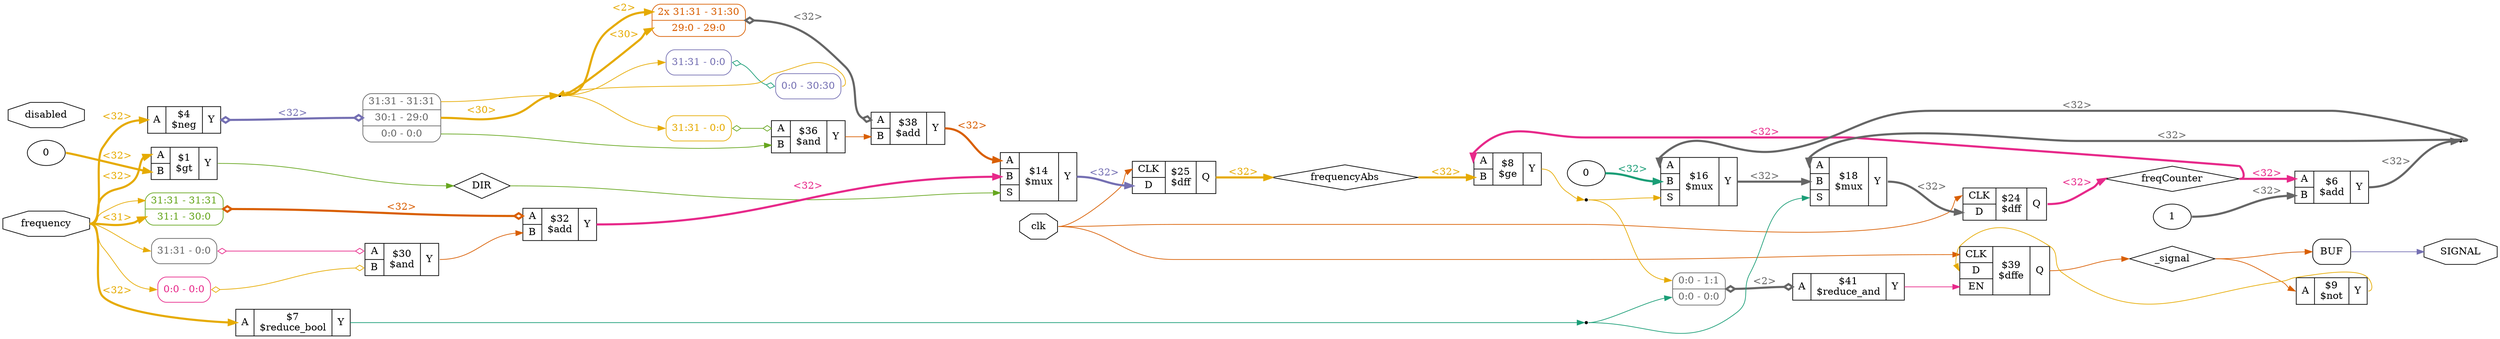 digraph "vout_frequency" {
rankdir="LR";
remincross=true;
n15 [ shape=diamond, label="DIR", color="black", fontcolor="black" ];
n16 [ shape=octagon, label="SIGNAL", color="black", fontcolor="black" ];
n17 [ shape=diamond, label="_signal", color="black", fontcolor="black" ];
n18 [ shape=octagon, label="clk", color="black", fontcolor="black" ];
n19 [ shape=octagon, label="disabled", color="black", fontcolor="black" ];
n20 [ shape=diamond, label="freqCounter", color="black", fontcolor="black" ];
n21 [ shape=octagon, label="frequency", color="black", fontcolor="black" ];
n22 [ shape=diamond, label="frequencyAbs", color="black", fontcolor="black" ];
v0 [ label="1" ];
c26 [ shape=record, label="{{<p23> A|<p24> B}|$6\n$add|{<p25> Y}}",  ];
c31 [ shape=record, label="{{<p27> CLK|<p28> D|<p29> EN}|$39\n$dffe|{<p30> Q}}",  ];
c32 [ shape=record, label="{{<p23> A}|$41\n$reduce_and|{<p25> Y}}",  ];
x1 [ shape=record, style=rounded, label="<s1> 0:0 - 1:1 |<s0> 0:0 - 0:0 ", colorscheme="dark28", color="8", fontcolor="8" ];
x1:e -> c32:p23:w [arrowhead=odiamond, arrowtail=odiamond, dir=both, colorscheme="dark28", color="8", fontcolor="8", style="setlinewidth(3)", label="<2>"];
c33 [ shape=record, label="{{<p23> A|<p24> B}|$30\n$and|{<p25> Y}}",  ];
x2 [ shape=record, style=rounded, label="<s0> 31:31 - 0:0 ", colorscheme="dark28", color="8", fontcolor="8" ];
x2:e -> c33:p23:w [arrowhead=odiamond, arrowtail=odiamond, dir=both, colorscheme="dark28", color="4", fontcolor="4", label=""];
x3 [ shape=record, style=rounded, label="<s0> 0:0 - 0:0 ", colorscheme="dark28", color="4", fontcolor="4" ];
x3:e -> c33:p24:w [arrowhead=odiamond, arrowtail=odiamond, dir=both, colorscheme="dark28", color="6", fontcolor="6", label=""];
c34 [ shape=record, label="{{<p23> A|<p24> B}|$36\n$and|{<p25> Y}}",  ];
x4 [ shape=record, style=rounded, label="<s0> 31:31 - 0:0 ", colorscheme="dark28", color="6", fontcolor="6" ];
x4:e -> c34:p23:w [arrowhead=odiamond, arrowtail=odiamond, dir=both, colorscheme="dark28", color="5", fontcolor="5", label=""];
c35 [ shape=record, label="{{<p23> A|<p24> B}|$32\n$add|{<p25> Y}}",  ];
x5 [ shape=record, style=rounded, label="<s1> 31:31 - 31:31 |<s0> 31:1 - 30:0 ", colorscheme="dark28", color="5", fontcolor="5" ];
x5:e -> c35:p23:w [arrowhead=odiamond, arrowtail=odiamond, dir=both, colorscheme="dark28", color="2", fontcolor="2", style="setlinewidth(3)", label="<32>"];
c36 [ shape=record, label="{{<p23> A|<p24> B}|$38\n$add|{<p25> Y}}",  ];
x6 [ shape=record, style=rounded, label="<s2> 2x 31:31 - 31:30 |<s0> 29:0 - 29:0 ", colorscheme="dark28", color="2", fontcolor="2" ];
x6:e -> c36:p23:w [arrowhead=odiamond, arrowtail=odiamond, dir=both, colorscheme="dark28", color="8", fontcolor="8", style="setlinewidth(3)", label="<32>"];
c37 [ shape=record, label="{{<p23> A|<p24> B}|$8\n$ge|{<p25> Y}}",  ];
v7 [ label="0" ];
c38 [ shape=record, label="{{<p23> A|<p24> B}|$1\n$gt|{<p25> Y}}",  ];
c39 [ shape=record, label="{{<p23> A}|$7\n$reduce_bool|{<p25> Y}}",  ];
c40 [ shape=record, label="{{<p23> A}|$4\n$neg|{<p25> Y}}",  ];
x8 [ shape=record, style=rounded, label="<s2> 31:31 - 31:31 |<s1> 30:1 - 29:0 |<s0> 0:0 - 0:0 ", colorscheme="dark28", color="8", fontcolor="8" ];
c40:p25:e -> x8:w [arrowhead=odiamond, arrowtail=odiamond, dir=both, colorscheme="dark28", color="3", fontcolor="3", style="setlinewidth(3)", label="<32>"];
c41 [ shape=record, label="{{<p23> A}|$9\n$not|{<p25> Y}}",  ];
c42 [ shape=record, label="{{<p27> CLK|<p28> D}|$24\n$dff|{<p30> Q}}",  ];
c43 [ shape=record, label="{{<p27> CLK|<p28> D}|$25\n$dff|{<p30> Q}}",  ];
c45 [ shape=record, label="{{<p23> A|<p24> B|<p44> S}|$14\n$mux|{<p25> Y}}",  ];
v9 [ label="0" ];
c46 [ shape=record, label="{{<p23> A|<p24> B|<p44> S}|$16\n$mux|{<p25> Y}}",  ];
c47 [ shape=record, label="{{<p23> A|<p24> B|<p44> S}|$18\n$mux|{<p25> Y}}",  ];
x10 [ shape=record, style=rounded, label="<s0> 31:31 - 0:0 ", colorscheme="dark28", color="3", fontcolor="3" ];
x11 [ shape=record, style=rounded, label="<s0> 0:0 - 30:30 ", colorscheme="dark28", color="3", fontcolor="3" ];
x10:e -> x11:w [arrowhead=odiamond, arrowtail=odiamond, dir=both, colorscheme="dark28", color="1", fontcolor="1", label=""];
x12 [shape=box, style=rounded, label="BUF", ];
c47:p25:e -> c42:p28:w [colorscheme="dark28", color="8", fontcolor="8", style="setlinewidth(3)", label="<32>"];
c36:p25:e -> c45:p23:w [colorscheme="dark28", color="2", fontcolor="2", style="setlinewidth(3)", label="<32>"];
n11 [ shape=point ];
c37:p25:e -> n11:w [colorscheme="dark28", color="6", fontcolor="6", label=""];
n11:e -> c46:p44:w [colorscheme="dark28", color="6", fontcolor="6", label=""];
n11:e -> x1:s1:w [colorscheme="dark28", color="6", fontcolor="6", label=""];
n12 [ shape=point ];
c39:p25:e -> n12:w [colorscheme="dark28", color="1", fontcolor="1", label=""];
n12:e -> c47:p44:w [colorscheme="dark28", color="1", fontcolor="1", label=""];
n12:e -> x1:s0:w [colorscheme="dark28", color="1", fontcolor="1", label=""];
c41:p25:e -> c31:p28:w [colorscheme="dark28", color="6", fontcolor="6", label=""];
c46:p25:e -> c47:p24:w [colorscheme="dark28", color="8", fontcolor="8", style="setlinewidth(3)", label="<32>"];
c38:p25:e -> n15:w [colorscheme="dark28", color="5", fontcolor="5", label=""];
n15:e -> c45:p44:w [colorscheme="dark28", color="5", fontcolor="5", label=""];
x12:e -> n16:w [colorscheme="dark28", color="3", fontcolor="3", label=""];
c31:p30:e -> n17:w [colorscheme="dark28", color="2", fontcolor="2", label=""];
n17:e -> c41:p23:w [colorscheme="dark28", color="2", fontcolor="2", label=""];
n17:e -> x12:w [colorscheme="dark28", color="2", fontcolor="2", label=""];
n18:e -> c31:p27:w [colorscheme="dark28", color="2", fontcolor="2", label=""];
n18:e -> c42:p27:w [colorscheme="dark28", color="2", fontcolor="2", label=""];
n18:e -> c43:p27:w [colorscheme="dark28", color="2", fontcolor="2", label=""];
c45:p25:e -> c43:p28:w [colorscheme="dark28", color="3", fontcolor="3", style="setlinewidth(3)", label="<32>"];
c42:p30:e -> n20:w [colorscheme="dark28", color="4", fontcolor="4", style="setlinewidth(3)", label="<32>"];
n20:e -> c26:p23:w [colorscheme="dark28", color="4", fontcolor="4", style="setlinewidth(3)", label="<32>"];
n20:e -> c37:p23:w [colorscheme="dark28", color="4", fontcolor="4", style="setlinewidth(3)", label="<32>"];
n21:e -> c38:p23:w [colorscheme="dark28", color="6", fontcolor="6", style="setlinewidth(3)", label="<32>"];
n21:e -> c39:p23:w [colorscheme="dark28", color="6", fontcolor="6", style="setlinewidth(3)", label="<32>"];
n21:e -> c40:p23:w [colorscheme="dark28", color="6", fontcolor="6", style="setlinewidth(3)", label="<32>"];
n21:e -> x2:s0:w [colorscheme="dark28", color="6", fontcolor="6", label=""];
n21:e -> x3:s0:w [colorscheme="dark28", color="6", fontcolor="6", label=""];
n21:e -> x5:s0:w [colorscheme="dark28", color="6", fontcolor="6", style="setlinewidth(3)", label="<31>"];
n21:e -> x5:s1:w [colorscheme="dark28", color="6", fontcolor="6", label=""];
c43:p30:e -> n22:w [colorscheme="dark28", color="6", fontcolor="6", style="setlinewidth(3)", label="<32>"];
n22:e -> c37:p24:w [colorscheme="dark28", color="6", fontcolor="6", style="setlinewidth(3)", label="<32>"];
n3 [ shape=point ];
c26:p25:e -> n3:w [colorscheme="dark28", color="8", fontcolor="8", style="setlinewidth(3)", label="<32>"];
n3:e -> c46:p23:w [colorscheme="dark28", color="8", fontcolor="8", style="setlinewidth(3)", label="<32>"];
n3:e -> c47:p23:w [colorscheme="dark28", color="8", fontcolor="8", style="setlinewidth(3)", label="<32>"];
c32:p25:e -> c31:p29:w [colorscheme="dark28", color="4", fontcolor="4", label=""];
n5 [ shape=point ];
x11:s0:e -> n5:w [colorscheme="dark28", color="6", fontcolor="6", label=""];
x8:s1:e -> n5:w [colorscheme="dark28", color="6", fontcolor="6", style="setlinewidth(3)", label="<30>"];
x8:s2:e -> n5:w [colorscheme="dark28", color="6", fontcolor="6", label=""];
n5:e -> x10:s0:w [colorscheme="dark28", color="6", fontcolor="6", label=""];
n5:e -> x4:s0:w [colorscheme="dark28", color="6", fontcolor="6", label=""];
n5:e -> x6:s0:w [colorscheme="dark28", color="6", fontcolor="6", style="setlinewidth(3)", label="<30>"];
n5:e -> x6:s2:w [colorscheme="dark28", color="6", fontcolor="6", style="setlinewidth(3)", label="<2>"];
x8:s0:e -> c34:p24:w [colorscheme="dark28", color="5", fontcolor="5", label=""];
c33:p25:e -> c35:p24:w [colorscheme="dark28", color="2", fontcolor="2", label=""];
c34:p25:e -> c36:p24:w [colorscheme="dark28", color="2", fontcolor="2", label=""];
c35:p25:e -> c45:p24:w [colorscheme="dark28", color="4", fontcolor="4", style="setlinewidth(3)", label="<32>"];
v0:e -> c26:p24:w [colorscheme="dark28", color="8", fontcolor="8", style="setlinewidth(3)", label="<32>"];
v7:e -> c38:p24:w [colorscheme="dark28", color="6", fontcolor="6", style="setlinewidth(3)", label="<32>"];
v9:e -> c46:p24:w [colorscheme="dark28", color="1", fontcolor="1", style="setlinewidth(3)", label="<32>"];
}
